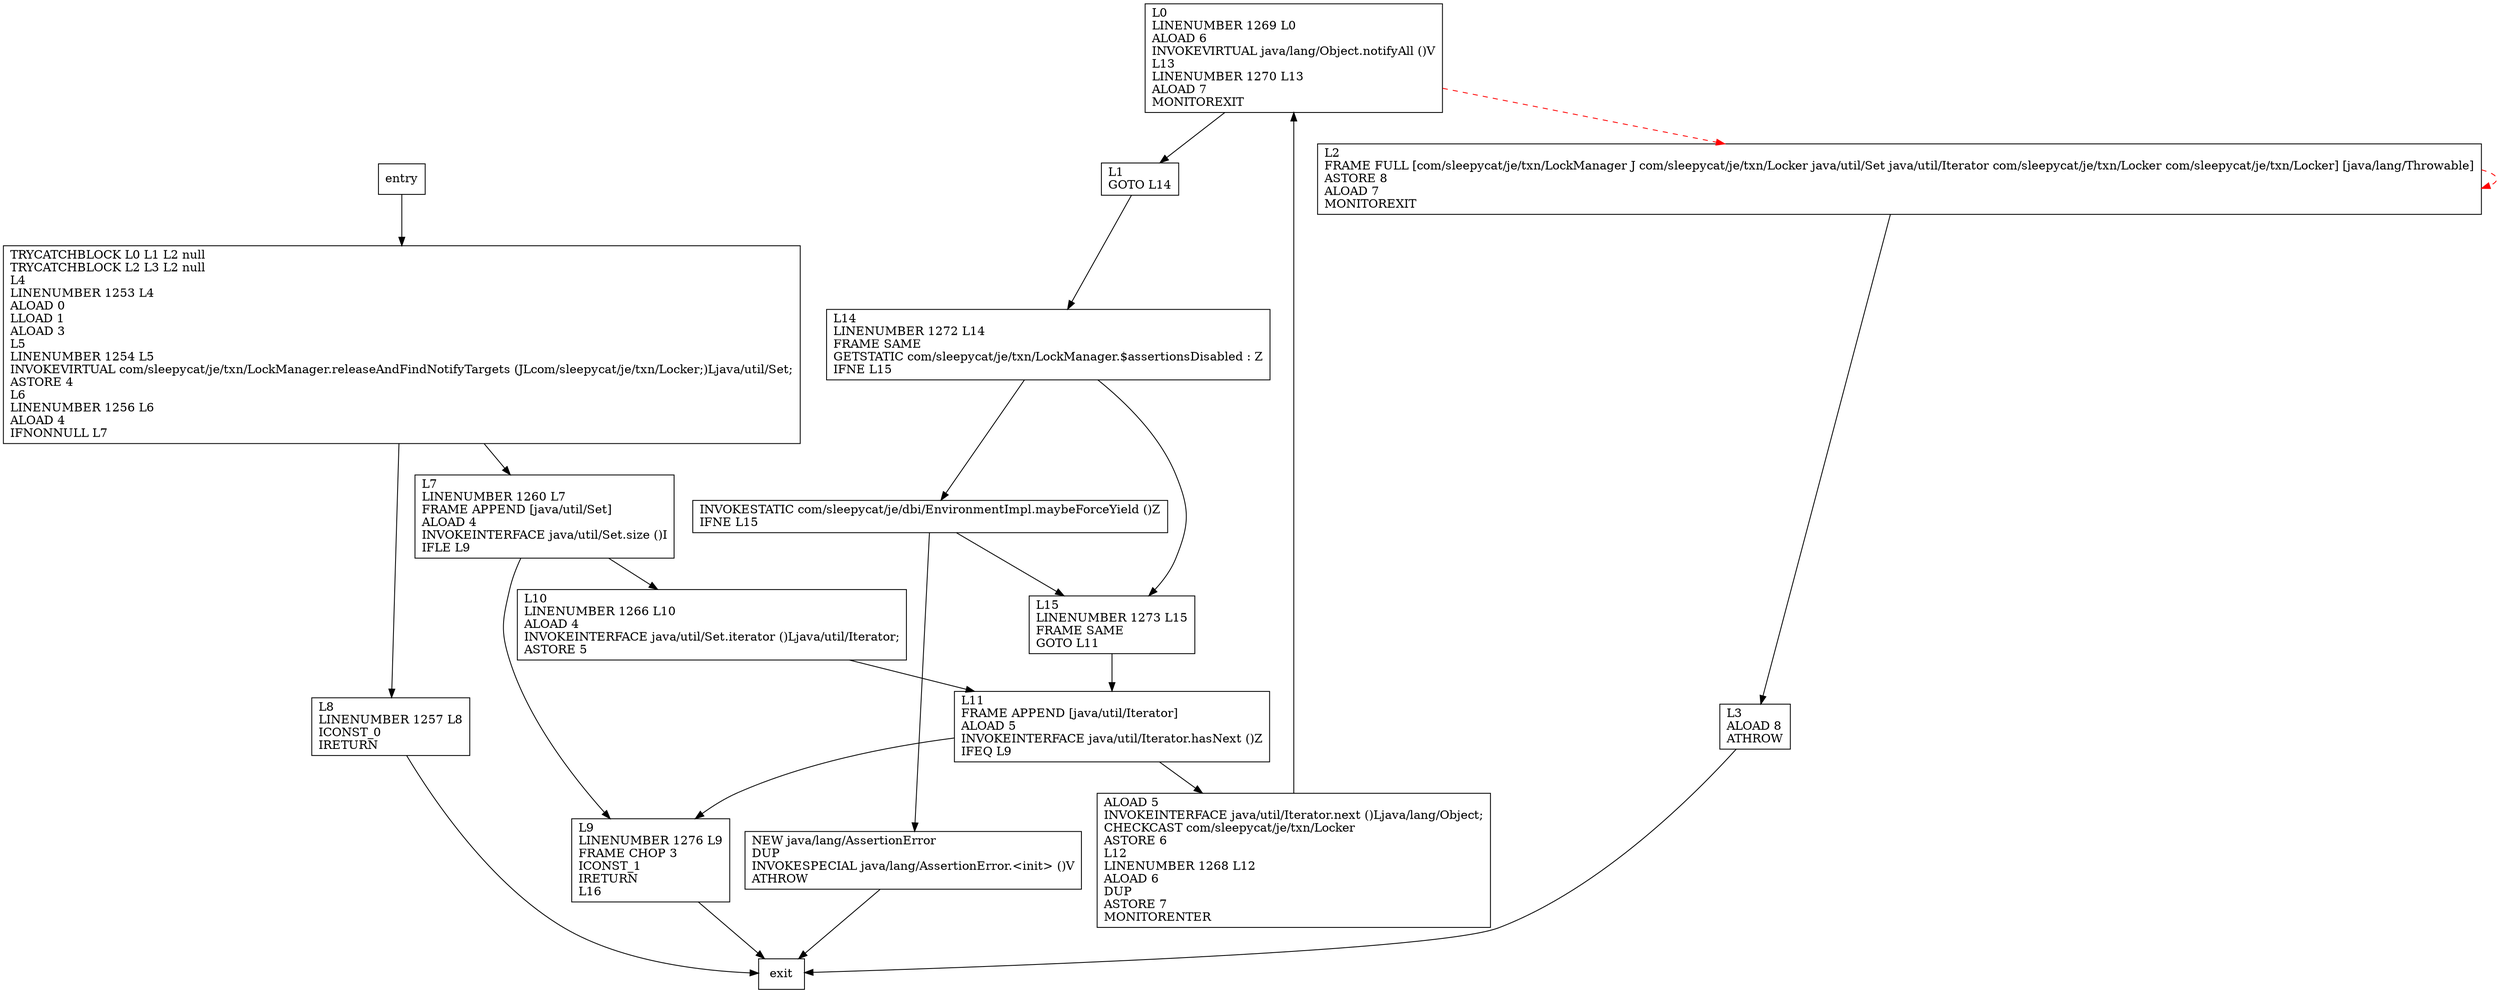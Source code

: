 digraph release {
node [shape=record];
1259131517 [label="L0\lLINENUMBER 1269 L0\lALOAD 6\lINVOKEVIRTUAL java/lang/Object.notifyAll ()V\lL13\lLINENUMBER 1270 L13\lALOAD 7\lMONITOREXIT\l"];
2100977497 [label="L11\lFRAME APPEND [java/util/Iterator]\lALOAD 5\lINVOKEINTERFACE java/util/Iterator.hasNext ()Z\lIFEQ L9\l"];
1174330671 [label="L10\lLINENUMBER 1266 L10\lALOAD 4\lINVOKEINTERFACE java/util/Set.iterator ()Ljava/util/Iterator;\lASTORE 5\l"];
874997857 [label="L14\lLINENUMBER 1272 L14\lFRAME SAME\lGETSTATIC com/sleepycat/je/txn/LockManager.$assertionsDisabled : Z\lIFNE L15\l"];
1238988431 [label="L7\lLINENUMBER 1260 L7\lFRAME APPEND [java/util/Set]\lALOAD 4\lINVOKEINTERFACE java/util/Set.size ()I\lIFLE L9\l"];
1648202084 [label="INVOKESTATIC com/sleepycat/je/dbi/EnvironmentImpl.maybeForceYield ()Z\lIFNE L15\l"];
1982268217 [label="L2\lFRAME FULL [com/sleepycat/je/txn/LockManager J com/sleepycat/je/txn/Locker java/util/Set java/util/Iterator com/sleepycat/je/txn/Locker com/sleepycat/je/txn/Locker] [java/lang/Throwable]\lASTORE 8\lALOAD 7\lMONITOREXIT\l"];
1305660141 [label="L15\lLINENUMBER 1273 L15\lFRAME SAME\lGOTO L11\l"];
516656075 [label="L1\lGOTO L14\l"];
1684787013 [label="L3\lALOAD 8\lATHROW\l"];
126077467 [label="ALOAD 5\lINVOKEINTERFACE java/util/Iterator.next ()Ljava/lang/Object;\lCHECKCAST com/sleepycat/je/txn/Locker\lASTORE 6\lL12\lLINENUMBER 1268 L12\lALOAD 6\lDUP\lASTORE 7\lMONITORENTER\l"];
1262173348 [label="TRYCATCHBLOCK L0 L1 L2 null\lTRYCATCHBLOCK L2 L3 L2 null\lL4\lLINENUMBER 1253 L4\lALOAD 0\lLLOAD 1\lALOAD 3\lL5\lLINENUMBER 1254 L5\lINVOKEVIRTUAL com/sleepycat/je/txn/LockManager.releaseAndFindNotifyTargets (JLcom/sleepycat/je/txn/Locker;)Ljava/util/Set;\lASTORE 4\lL6\lLINENUMBER 1256 L6\lALOAD 4\lIFNONNULL L7\l"];
2136286002 [label="L9\lLINENUMBER 1276 L9\lFRAME CHOP 3\lICONST_1\lIRETURN\lL16\l"];
1419248222 [label="NEW java/lang/AssertionError\lDUP\lINVOKESPECIAL java/lang/AssertionError.\<init\> ()V\lATHROW\l"];
193866156 [label="L8\lLINENUMBER 1257 L8\lICONST_0\lIRETURN\l"];
entry;
exit;
1259131517 -> 1982268217 [style=dashed, color=red]
1259131517 -> 516656075
2100977497 -> 126077467
2100977497 -> 2136286002
1174330671 -> 2100977497
874997857 -> 1648202084
874997857 -> 1305660141
1238988431 -> 1174330671
1238988431 -> 2136286002
1648202084 -> 1419248222
1648202084 -> 1305660141
1982268217 -> 1684787013
1982268217 -> 1982268217 [style=dashed, color=red]
1305660141 -> 2100977497
516656075 -> 874997857
1684787013 -> exit
entry -> 1262173348
126077467 -> 1259131517
1262173348 -> 1238988431
1262173348 -> 193866156
2136286002 -> exit
1419248222 -> exit
193866156 -> exit
}
